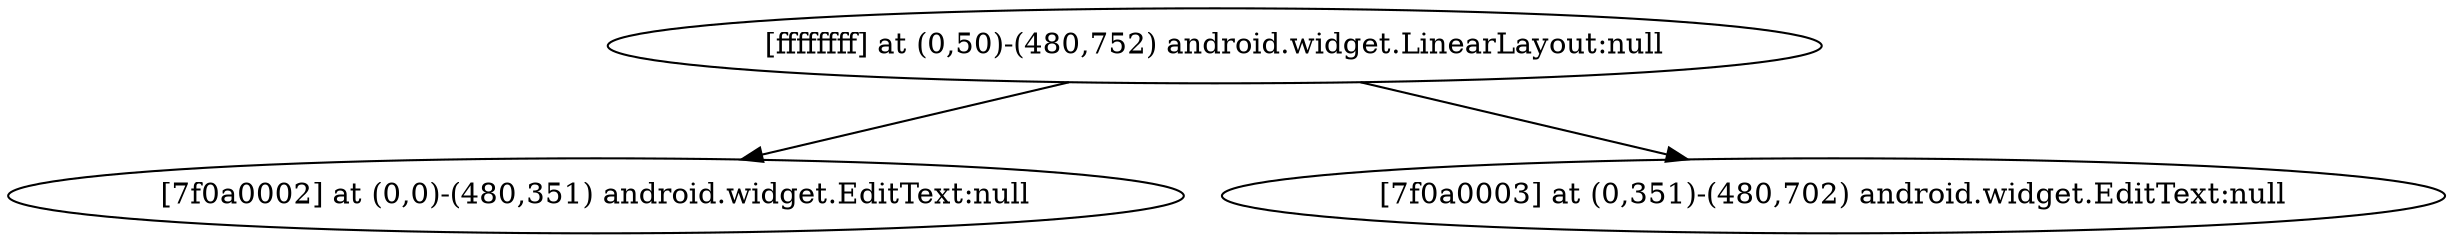 strict digraph G {
  1 [ label="[ffffffff] at (0,50)-(480,752) android.widget.LinearLayout:null" ];
  2 [ label="[7f0a0002] at (0,0)-(480,351) android.widget.EditText:null" ];
  3 [ label="[7f0a0003] at (0,351)-(480,702) android.widget.EditText:null" ];
  1 -> 2;
  1 -> 3;
}
